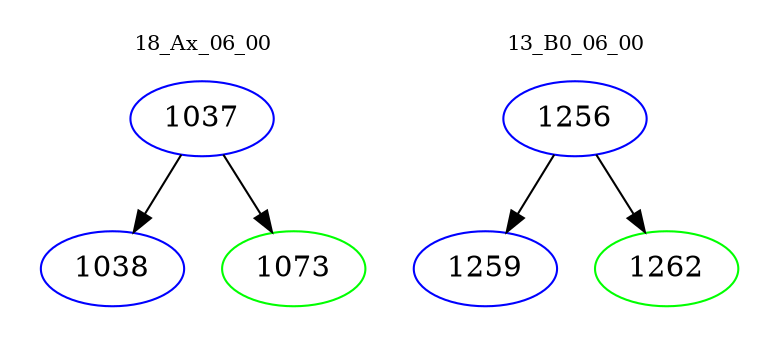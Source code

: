 digraph{
subgraph cluster_0 {
color = white
label = "18_Ax_06_00";
fontsize=10;
T0_1037 [label="1037", color="blue"]
T0_1037 -> T0_1038 [color="black"]
T0_1038 [label="1038", color="blue"]
T0_1037 -> T0_1073 [color="black"]
T0_1073 [label="1073", color="green"]
}
subgraph cluster_1 {
color = white
label = "13_B0_06_00";
fontsize=10;
T1_1256 [label="1256", color="blue"]
T1_1256 -> T1_1259 [color="black"]
T1_1259 [label="1259", color="blue"]
T1_1256 -> T1_1262 [color="black"]
T1_1262 [label="1262", color="green"]
}
}

